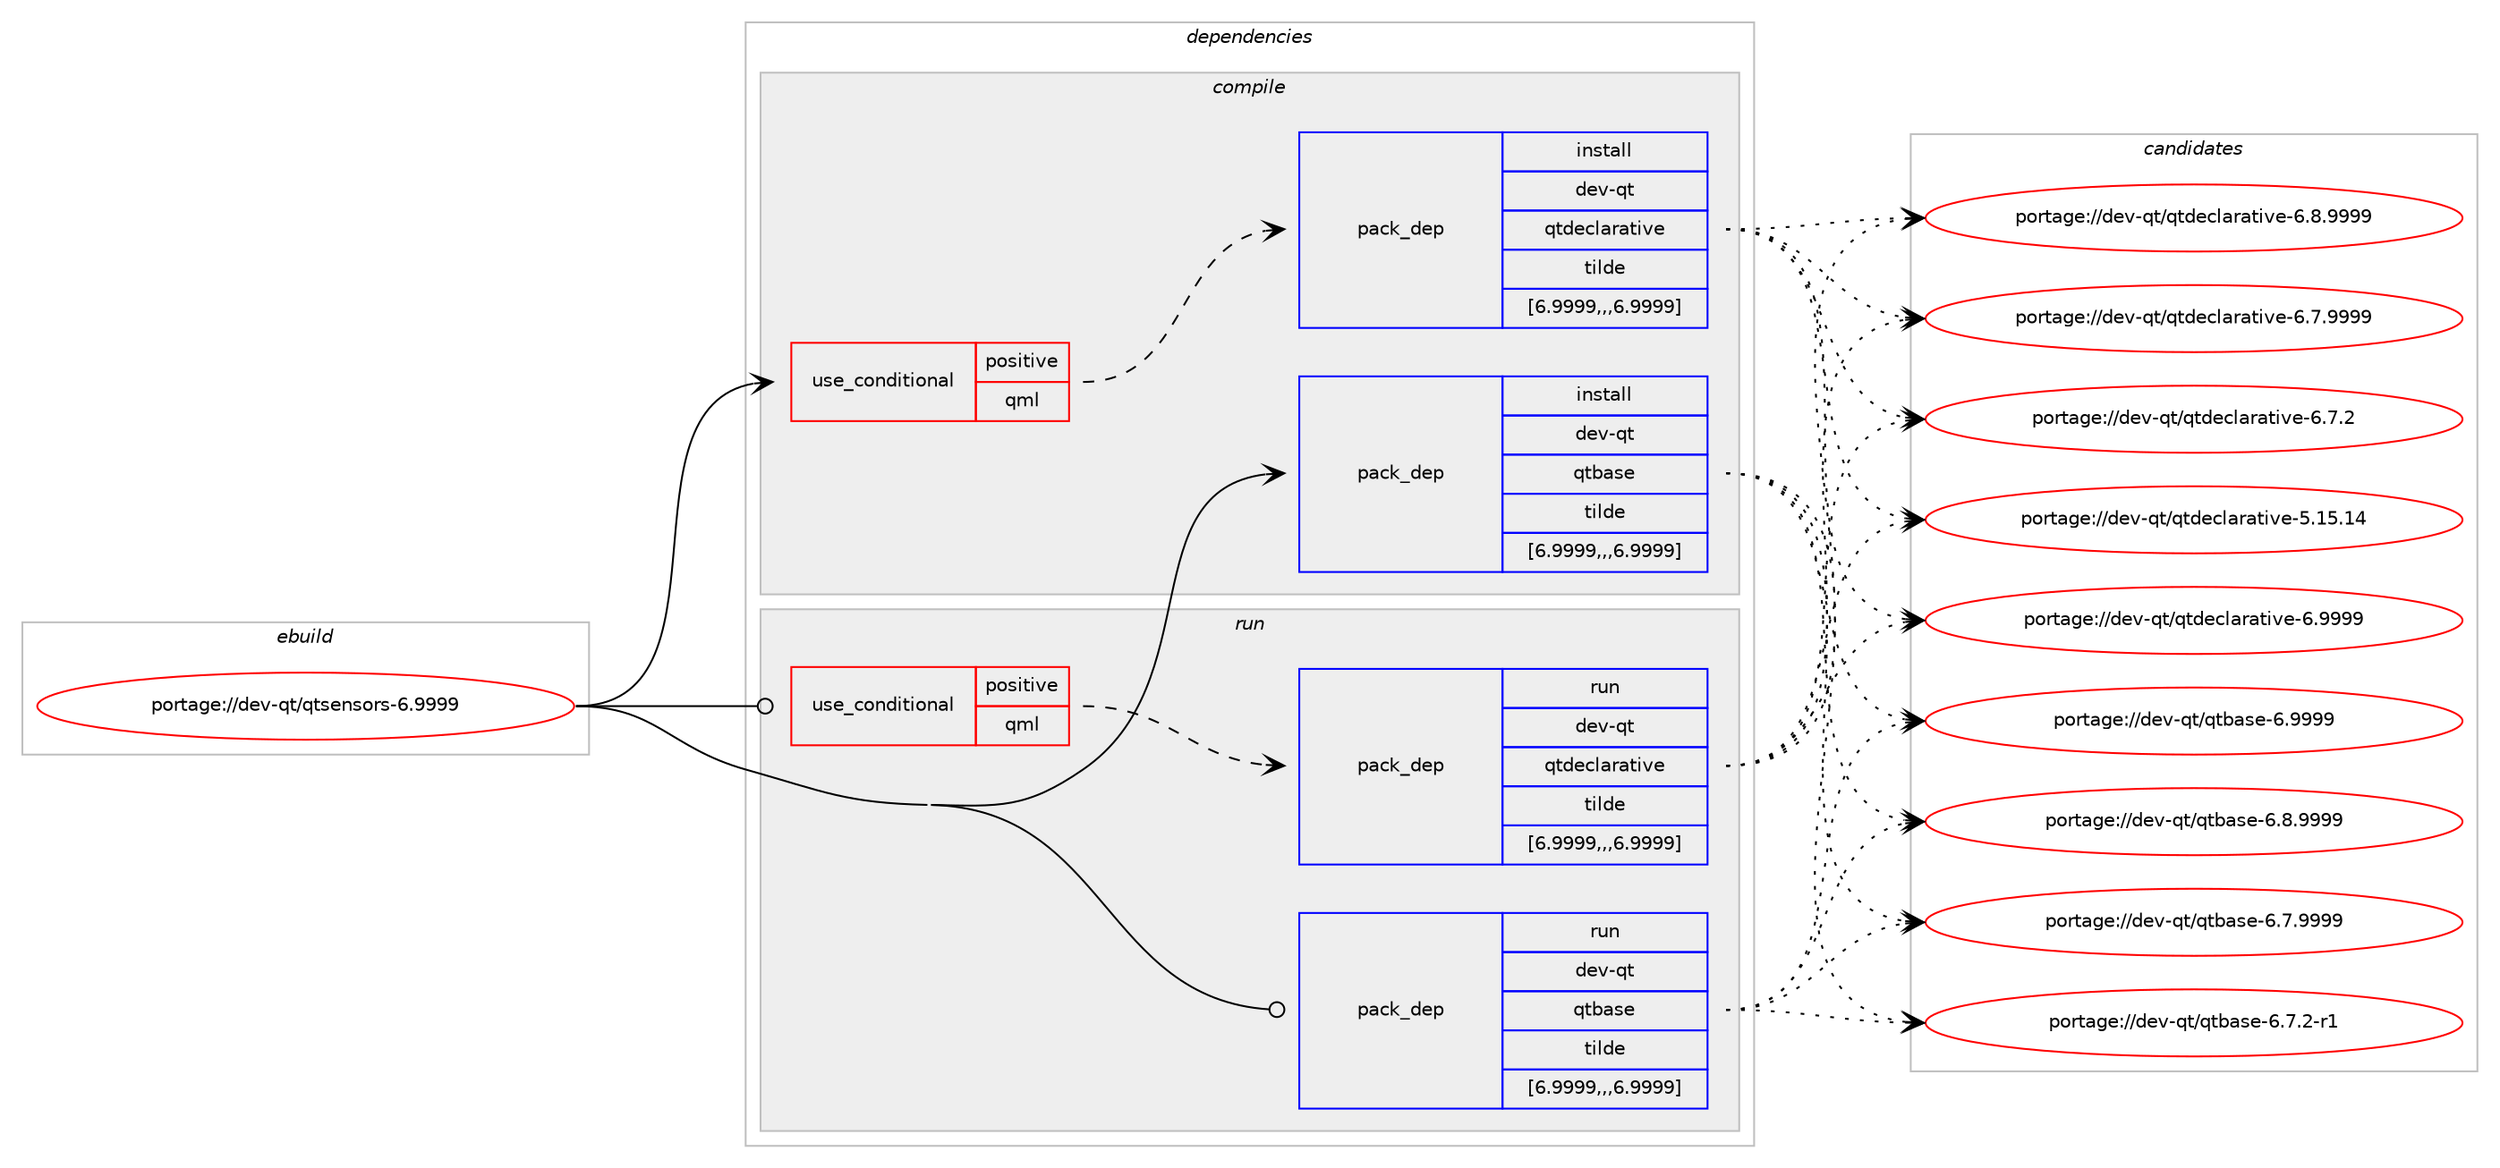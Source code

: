 digraph prolog {

# *************
# Graph options
# *************

newrank=true;
concentrate=true;
compound=true;
graph [rankdir=LR,fontname=Helvetica,fontsize=10,ranksep=1.5];#, ranksep=2.5, nodesep=0.2];
edge  [arrowhead=vee];
node  [fontname=Helvetica,fontsize=10];

# **********
# The ebuild
# **********

subgraph cluster_leftcol {
color=gray;
label=<<i>ebuild</i>>;
id [label="portage://dev-qt/qtsensors-6.9999", color=red, width=4, href="../dev-qt/qtsensors-6.9999.svg"];
}

# ****************
# The dependencies
# ****************

subgraph cluster_midcol {
color=gray;
label=<<i>dependencies</i>>;
subgraph cluster_compile {
fillcolor="#eeeeee";
style=filled;
label=<<i>compile</i>>;
subgraph cond42352 {
dependency170719 [label=<<TABLE BORDER="0" CELLBORDER="1" CELLSPACING="0" CELLPADDING="4"><TR><TD ROWSPAN="3" CELLPADDING="10">use_conditional</TD></TR><TR><TD>positive</TD></TR><TR><TD>qml</TD></TR></TABLE>>, shape=none, color=red];
subgraph pack127094 {
dependency170720 [label=<<TABLE BORDER="0" CELLBORDER="1" CELLSPACING="0" CELLPADDING="4" WIDTH="220"><TR><TD ROWSPAN="6" CELLPADDING="30">pack_dep</TD></TR><TR><TD WIDTH="110">install</TD></TR><TR><TD>dev-qt</TD></TR><TR><TD>qtdeclarative</TD></TR><TR><TD>tilde</TD></TR><TR><TD>[6.9999,,,6.9999]</TD></TR></TABLE>>, shape=none, color=blue];
}
dependency170719:e -> dependency170720:w [weight=20,style="dashed",arrowhead="vee"];
}
id:e -> dependency170719:w [weight=20,style="solid",arrowhead="vee"];
subgraph pack127095 {
dependency170721 [label=<<TABLE BORDER="0" CELLBORDER="1" CELLSPACING="0" CELLPADDING="4" WIDTH="220"><TR><TD ROWSPAN="6" CELLPADDING="30">pack_dep</TD></TR><TR><TD WIDTH="110">install</TD></TR><TR><TD>dev-qt</TD></TR><TR><TD>qtbase</TD></TR><TR><TD>tilde</TD></TR><TR><TD>[6.9999,,,6.9999]</TD></TR></TABLE>>, shape=none, color=blue];
}
id:e -> dependency170721:w [weight=20,style="solid",arrowhead="vee"];
}
subgraph cluster_compileandrun {
fillcolor="#eeeeee";
style=filled;
label=<<i>compile and run</i>>;
}
subgraph cluster_run {
fillcolor="#eeeeee";
style=filled;
label=<<i>run</i>>;
subgraph cond42353 {
dependency170722 [label=<<TABLE BORDER="0" CELLBORDER="1" CELLSPACING="0" CELLPADDING="4"><TR><TD ROWSPAN="3" CELLPADDING="10">use_conditional</TD></TR><TR><TD>positive</TD></TR><TR><TD>qml</TD></TR></TABLE>>, shape=none, color=red];
subgraph pack127096 {
dependency170723 [label=<<TABLE BORDER="0" CELLBORDER="1" CELLSPACING="0" CELLPADDING="4" WIDTH="220"><TR><TD ROWSPAN="6" CELLPADDING="30">pack_dep</TD></TR><TR><TD WIDTH="110">run</TD></TR><TR><TD>dev-qt</TD></TR><TR><TD>qtdeclarative</TD></TR><TR><TD>tilde</TD></TR><TR><TD>[6.9999,,,6.9999]</TD></TR></TABLE>>, shape=none, color=blue];
}
dependency170722:e -> dependency170723:w [weight=20,style="dashed",arrowhead="vee"];
}
id:e -> dependency170722:w [weight=20,style="solid",arrowhead="odot"];
subgraph pack127097 {
dependency170724 [label=<<TABLE BORDER="0" CELLBORDER="1" CELLSPACING="0" CELLPADDING="4" WIDTH="220"><TR><TD ROWSPAN="6" CELLPADDING="30">pack_dep</TD></TR><TR><TD WIDTH="110">run</TD></TR><TR><TD>dev-qt</TD></TR><TR><TD>qtbase</TD></TR><TR><TD>tilde</TD></TR><TR><TD>[6.9999,,,6.9999]</TD></TR></TABLE>>, shape=none, color=blue];
}
id:e -> dependency170724:w [weight=20,style="solid",arrowhead="odot"];
}
}

# **************
# The candidates
# **************

subgraph cluster_choices {
rank=same;
color=gray;
label=<<i>candidates</i>>;

subgraph choice127094 {
color=black;
nodesep=1;
choice100101118451131164711311610010199108971149711610511810145544657575757 [label="portage://dev-qt/qtdeclarative-6.9999", color=red, width=4,href="../dev-qt/qtdeclarative-6.9999.svg"];
choice1001011184511311647113116100101991089711497116105118101455446564657575757 [label="portage://dev-qt/qtdeclarative-6.8.9999", color=red, width=4,href="../dev-qt/qtdeclarative-6.8.9999.svg"];
choice1001011184511311647113116100101991089711497116105118101455446554657575757 [label="portage://dev-qt/qtdeclarative-6.7.9999", color=red, width=4,href="../dev-qt/qtdeclarative-6.7.9999.svg"];
choice1001011184511311647113116100101991089711497116105118101455446554650 [label="portage://dev-qt/qtdeclarative-6.7.2", color=red, width=4,href="../dev-qt/qtdeclarative-6.7.2.svg"];
choice10010111845113116471131161001019910897114971161051181014553464953464952 [label="portage://dev-qt/qtdeclarative-5.15.14", color=red, width=4,href="../dev-qt/qtdeclarative-5.15.14.svg"];
dependency170720:e -> choice100101118451131164711311610010199108971149711610511810145544657575757:w [style=dotted,weight="100"];
dependency170720:e -> choice1001011184511311647113116100101991089711497116105118101455446564657575757:w [style=dotted,weight="100"];
dependency170720:e -> choice1001011184511311647113116100101991089711497116105118101455446554657575757:w [style=dotted,weight="100"];
dependency170720:e -> choice1001011184511311647113116100101991089711497116105118101455446554650:w [style=dotted,weight="100"];
dependency170720:e -> choice10010111845113116471131161001019910897114971161051181014553464953464952:w [style=dotted,weight="100"];
}
subgraph choice127095 {
color=black;
nodesep=1;
choice1001011184511311647113116989711510145544657575757 [label="portage://dev-qt/qtbase-6.9999", color=red, width=4,href="../dev-qt/qtbase-6.9999.svg"];
choice10010111845113116471131169897115101455446564657575757 [label="portage://dev-qt/qtbase-6.8.9999", color=red, width=4,href="../dev-qt/qtbase-6.8.9999.svg"];
choice10010111845113116471131169897115101455446554657575757 [label="portage://dev-qt/qtbase-6.7.9999", color=red, width=4,href="../dev-qt/qtbase-6.7.9999.svg"];
choice100101118451131164711311698971151014554465546504511449 [label="portage://dev-qt/qtbase-6.7.2-r1", color=red, width=4,href="../dev-qt/qtbase-6.7.2-r1.svg"];
dependency170721:e -> choice1001011184511311647113116989711510145544657575757:w [style=dotted,weight="100"];
dependency170721:e -> choice10010111845113116471131169897115101455446564657575757:w [style=dotted,weight="100"];
dependency170721:e -> choice10010111845113116471131169897115101455446554657575757:w [style=dotted,weight="100"];
dependency170721:e -> choice100101118451131164711311698971151014554465546504511449:w [style=dotted,weight="100"];
}
subgraph choice127096 {
color=black;
nodesep=1;
choice100101118451131164711311610010199108971149711610511810145544657575757 [label="portage://dev-qt/qtdeclarative-6.9999", color=red, width=4,href="../dev-qt/qtdeclarative-6.9999.svg"];
choice1001011184511311647113116100101991089711497116105118101455446564657575757 [label="portage://dev-qt/qtdeclarative-6.8.9999", color=red, width=4,href="../dev-qt/qtdeclarative-6.8.9999.svg"];
choice1001011184511311647113116100101991089711497116105118101455446554657575757 [label="portage://dev-qt/qtdeclarative-6.7.9999", color=red, width=4,href="../dev-qt/qtdeclarative-6.7.9999.svg"];
choice1001011184511311647113116100101991089711497116105118101455446554650 [label="portage://dev-qt/qtdeclarative-6.7.2", color=red, width=4,href="../dev-qt/qtdeclarative-6.7.2.svg"];
choice10010111845113116471131161001019910897114971161051181014553464953464952 [label="portage://dev-qt/qtdeclarative-5.15.14", color=red, width=4,href="../dev-qt/qtdeclarative-5.15.14.svg"];
dependency170723:e -> choice100101118451131164711311610010199108971149711610511810145544657575757:w [style=dotted,weight="100"];
dependency170723:e -> choice1001011184511311647113116100101991089711497116105118101455446564657575757:w [style=dotted,weight="100"];
dependency170723:e -> choice1001011184511311647113116100101991089711497116105118101455446554657575757:w [style=dotted,weight="100"];
dependency170723:e -> choice1001011184511311647113116100101991089711497116105118101455446554650:w [style=dotted,weight="100"];
dependency170723:e -> choice10010111845113116471131161001019910897114971161051181014553464953464952:w [style=dotted,weight="100"];
}
subgraph choice127097 {
color=black;
nodesep=1;
choice1001011184511311647113116989711510145544657575757 [label="portage://dev-qt/qtbase-6.9999", color=red, width=4,href="../dev-qt/qtbase-6.9999.svg"];
choice10010111845113116471131169897115101455446564657575757 [label="portage://dev-qt/qtbase-6.8.9999", color=red, width=4,href="../dev-qt/qtbase-6.8.9999.svg"];
choice10010111845113116471131169897115101455446554657575757 [label="portage://dev-qt/qtbase-6.7.9999", color=red, width=4,href="../dev-qt/qtbase-6.7.9999.svg"];
choice100101118451131164711311698971151014554465546504511449 [label="portage://dev-qt/qtbase-6.7.2-r1", color=red, width=4,href="../dev-qt/qtbase-6.7.2-r1.svg"];
dependency170724:e -> choice1001011184511311647113116989711510145544657575757:w [style=dotted,weight="100"];
dependency170724:e -> choice10010111845113116471131169897115101455446564657575757:w [style=dotted,weight="100"];
dependency170724:e -> choice10010111845113116471131169897115101455446554657575757:w [style=dotted,weight="100"];
dependency170724:e -> choice100101118451131164711311698971151014554465546504511449:w [style=dotted,weight="100"];
}
}

}
